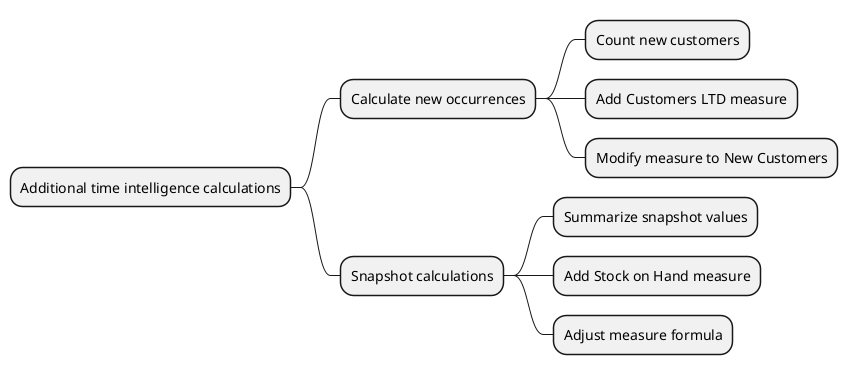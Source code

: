 @startmindmap
* Additional time intelligence calculations
** Calculate new occurrences
*** Count new customers
*** Add Customers LTD measure
*** Modify measure to New Customers
** Snapshot calculations
*** Summarize snapshot values
*** Add Stock on Hand measure
*** Adjust measure formula
@endmindmap